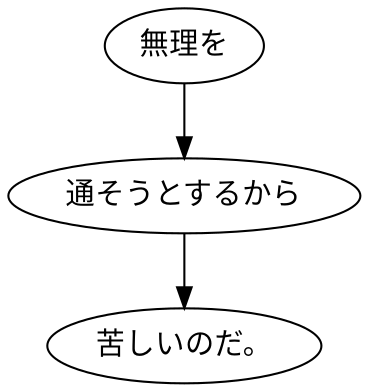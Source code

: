 digraph graph9192 {
	node0 [label="無理を"];
	node1 [label="通そうとするから"];
	node2 [label="苦しいのだ。"];
	node0 -> node1;
	node1 -> node2;
}

